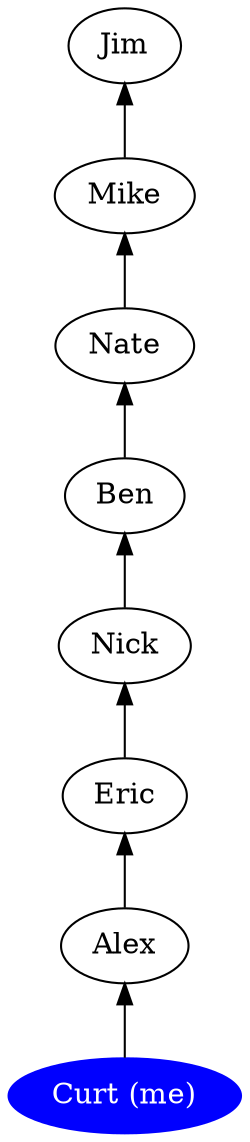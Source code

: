 digraph G {

rankdir=BT

me   -> Alex
Alex -> Eric
Eric -> Nick
Nick -> Ben
Ben  -> Nate
Nate -> Mike
Mike -> Jim

me [label="Curt (me)" style=filled color=blue fontcolor=white]

}
